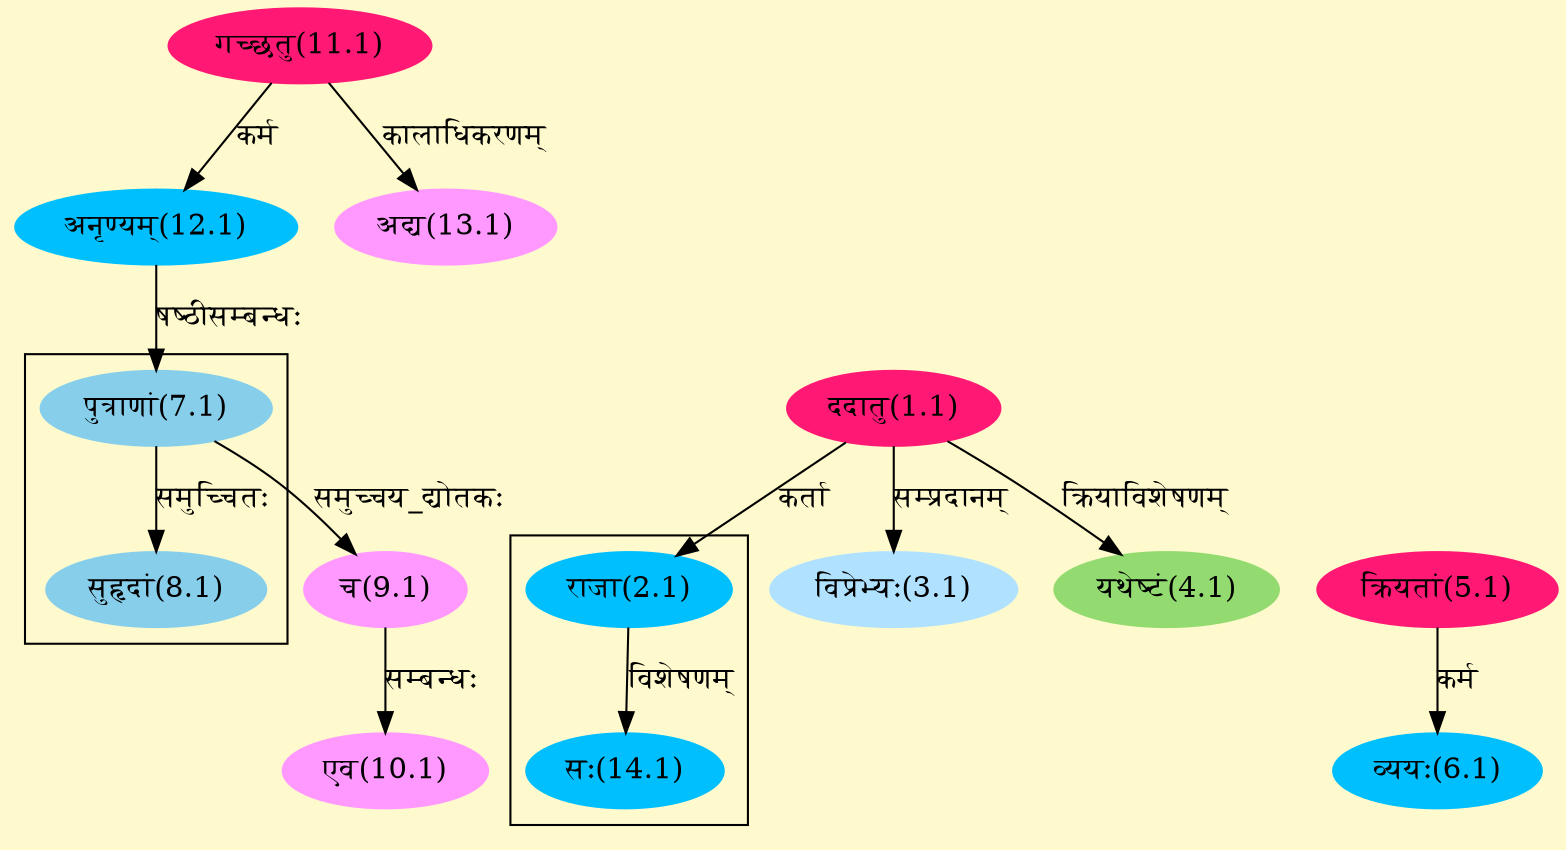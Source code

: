 digraph G{
rankdir=BT;
 compound=true;
 bgcolor="lemonchiffon1";

subgraph cluster_1{
Node8_1 [style=filled, color="#87CEEB" label = "सुहृदां(8.1)"]
Node7_1 [style=filled, color="#87CEEB" label = "पुत्राणां(7.1)"]

}

subgraph cluster_2{
Node14_1 [style=filled, color="#00BFFF" label = "सः(14.1)"]
Node2_1 [style=filled, color="#00BFFF" label = "राजा(2.1)"]

}
Node1_1 [style=filled, color="#FF1975" label = "ददातु(1.1)"]
Node2_1 [style=filled, color="#00BFFF" label = "राजा(2.1)"]
Node3_1 [style=filled, color="#B0E2FF" label = "विप्रेभ्यः(3.1)"]
Node4_1 [style=filled, color="#93DB70" label = "यथेष्टं(4.1)"]
Node5_1 [style=filled, color="#FF1975" label = "क्रियतां(5.1)"]
Node6_1 [style=filled, color="#00BFFF" label = "व्ययः(6.1)"]
Node7_1 [style=filled, color="#87CEEB" label = "पुत्राणां(7.1)"]
Node12_1 [style=filled, color="#00BFFF" label = "अनृण्यम्(12.1)"]
Node9_1 [style=filled, color="#FF99FF" label = "च(9.1)"]
Node10_1 [style=filled, color="#FF99FF" label = "एव(10.1)"]
Node11_1 [style=filled, color="#FF1975" label = "गच्छतु(11.1)"]
Node13_1 [style=filled, color="#FF99FF" label = "अद्य(13.1)"]
/* Start of Relations section */

Node2_1 -> Node1_1 [  label="कर्ता"  dir="back" ]
Node3_1 -> Node1_1 [  label="सम्प्रदानम्"  dir="back" ]
Node4_1 -> Node1_1 [  label="क्रियाविशेषणम्"  dir="back" ]
Node6_1 -> Node5_1 [  label="कर्म"  dir="back" ]
Node7_1 -> Node12_1 [  label="षष्ठीसम्बन्धः"  dir="back" ]
Node8_1 -> Node7_1 [  label="समुच्चितः"  dir="back" ]
Node9_1 -> Node7_1 [  label="समुच्चय_द्योतकः"  dir="back" ]
Node10_1 -> Node9_1 [  label="सम्बन्धः"  dir="back" ]
Node12_1 -> Node11_1 [  label="कर्म"  dir="back" ]
Node13_1 -> Node11_1 [  label="कालाधिकरणम्"  dir="back" ]
Node14_1 -> Node2_1 [  label="विशेषणम्"  dir="back" ]
}
